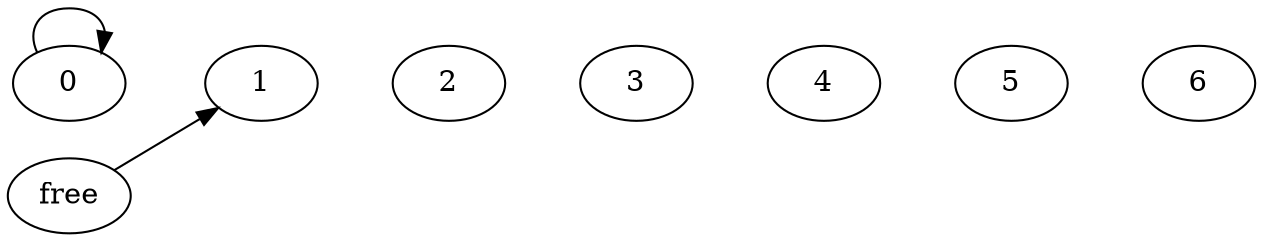 digraph g {
    dpi      = 100
    compound  =  true;
    newrank   =  true;
    rankdir   =  LR; 

    0->1->2->3->4->5->6[style=invis, weight=10000, minlen="1.5"]
    
    0->0
    free->1
}